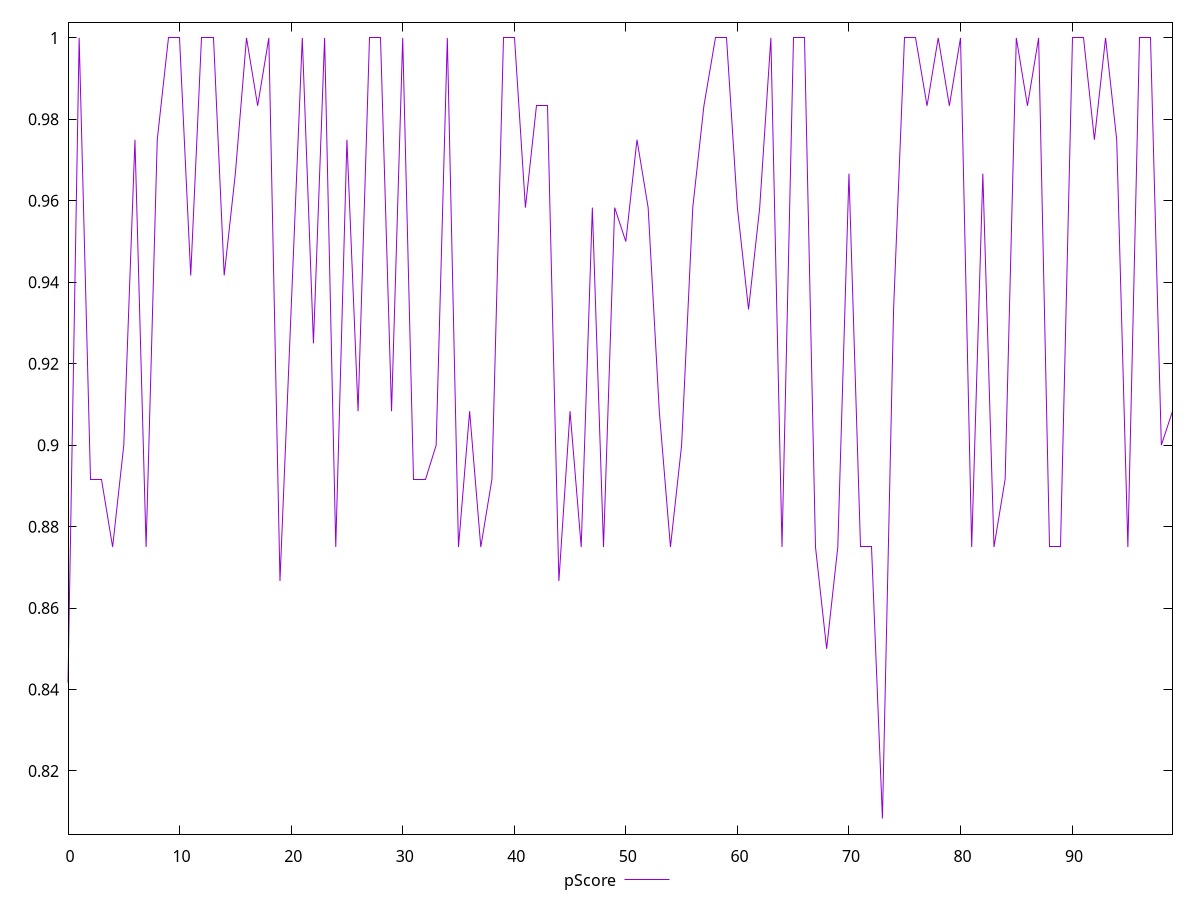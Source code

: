 reset

$pScore <<EOF
0 0.8416666666666667
1 1
2 0.8916666666666666
3 0.8916666666666666
4 0.875
5 0.9
6 0.975
7 0.875
8 0.975
9 1
10 1
11 0.9416666666666667
12 1
13 1
14 0.9416666666666667
15 0.9666666666666667
16 1
17 0.9833333333333333
18 1
19 0.8666666666666667
20 0.9333333333333333
21 1
22 0.925
23 1
24 0.875
25 0.975
26 0.9083333333333333
27 1
28 1
29 0.9083333333333333
30 1
31 0.8916666666666666
32 0.8916666666666666
33 0.9
34 1
35 0.875
36 0.9083333333333333
37 0.875
38 0.8916666666666666
39 1
40 1
41 0.9583333333333334
42 0.9833333333333333
43 0.9833333333333333
44 0.8666666666666667
45 0.9083333333333333
46 0.875
47 0.9583333333333334
48 0.875
49 0.9583333333333334
50 0.95
51 0.975
52 0.9583333333333334
53 0.9083333333333333
54 0.875
55 0.9
56 0.9583333333333334
57 0.9833333333333333
58 1
59 1
60 0.9583333333333334
61 0.9333333333333333
62 0.9583333333333334
63 1
64 0.875
65 1
66 1
67 0.875
68 0.85
69 0.875
70 0.9666666666666667
71 0.875
72 0.875
73 0.8083333333333333
74 0.9333333333333333
75 1
76 1
77 0.9833333333333333
78 1
79 0.9833333333333333
80 1
81 0.875
82 0.9666666666666667
83 0.875
84 0.8916666666666666
85 1
86 0.9833333333333333
87 1
88 0.875
89 0.875
90 1
91 1
92 0.975
93 1
94 0.975
95 0.875
96 1
97 1
98 0.9
99 0.9083333333333333
EOF

set key outside below
set xrange [0:99]
set yrange [0.8045:1.0038333333333334]
set trange [0.8045:1.0038333333333334]
set terminal svg size 640, 500 enhanced background rgb 'white'
set output "report_00026_2021-02-22T21:38:55.199Z/unused-css-rules/samples/pages/pScore/values.svg"

plot $pScore title "pScore" with line

reset
